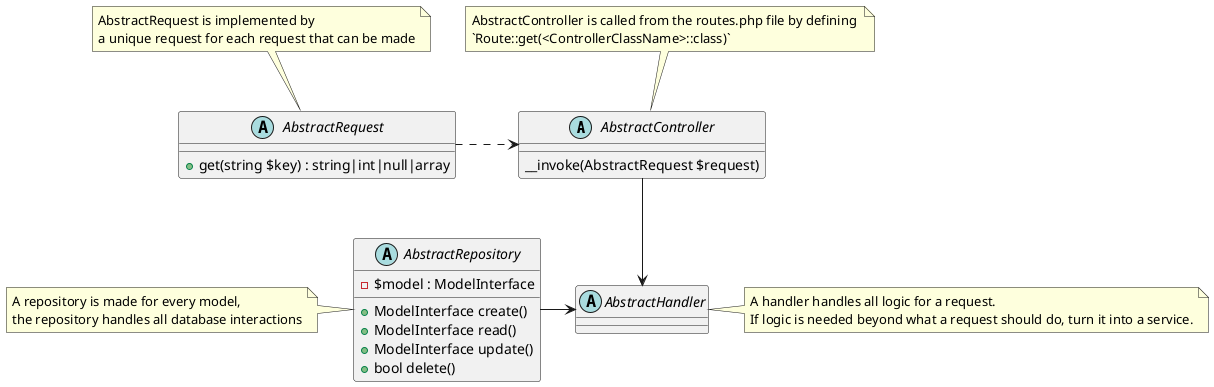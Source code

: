 @startuml
'https://plantuml.com/class-diagram

abstract class AbstractController {
    __invoke(AbstractRequest $request)
}

abstract class AbstractHandler {
}

abstract class AbstractRepository {
    - $model : ModelInterface
    + ModelInterface create()
    + ModelInterface read()
    + ModelInterface update()
    + bool delete()
}

abstract class AbstractRequest {
    + get(string $key) : string|int|null|array
}

AbstractController --> AbstractHandler
AbstractRequest .> AbstractController
AbstractRepository -> AbstractHandler

note top of AbstractRequest: AbstractRequest is implemented by \na unique request for each request that can be made
note top of AbstractController: AbstractController is called from the routes.php file by defining \n`Route::get(<ControllerClassName>::class)`
note left of AbstractRepository: A repository is made for every model, \nthe repository handles all database interactions
note right of AbstractHandler: A handler handles all logic for a request. \nIf logic is needed beyond what a request should do, turn it into a service.

@enduml
